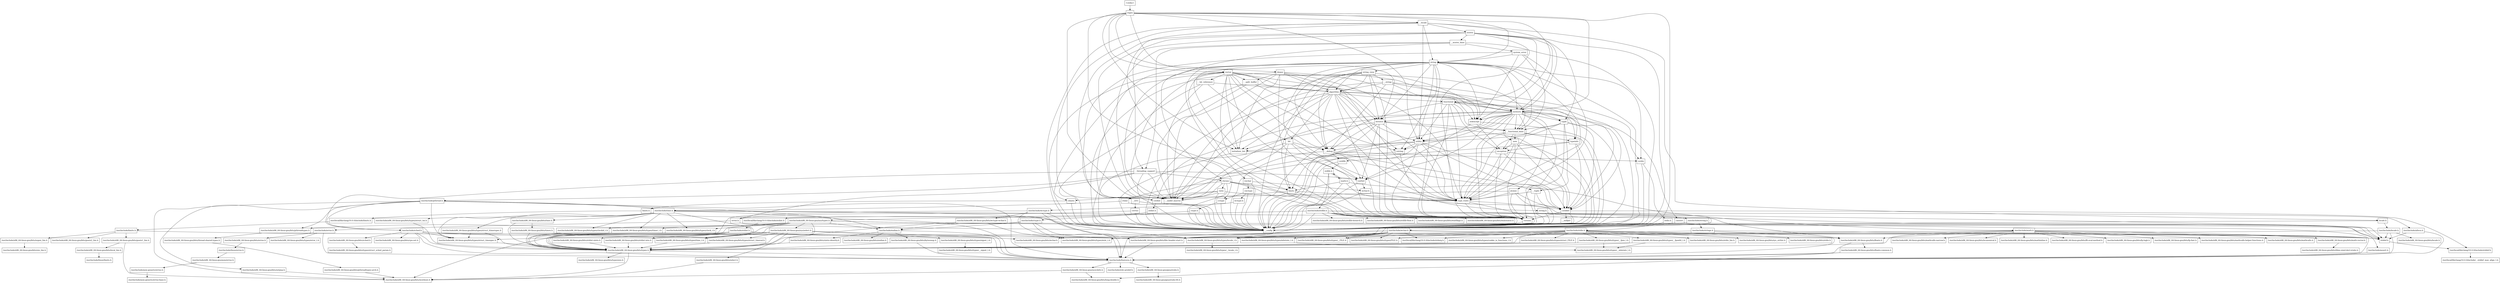 digraph "dependencies" {
  header_0 [ shape="box", label="\<stdin\>" ];
  header_1 [ shape="box", label="regex" ];
  header_10 [ shape="box", label="/usr/include/pthread.h" ];
  header_100 [ shape="box", label="/usr/include/x86_64-linux-gnu/bits/types/__fpos64_t.h" ];
  header_101 [ shape="box", label="/usr/include/x86_64-linux-gnu/bits/types/struct_FILE.h" ];
  header_102 [ shape="box", label="/usr/include/x86_64-linux-gnu/bits/types/cookie_io_functions_t.h" ];
  header_103 [ shape="box", label="/usr/include/x86_64-linux-gnu/bits/stdio_lim.h" ];
  header_104 [ shape="box", label="/usr/include/x86_64-linux-gnu/bits/sys_errlist.h" ];
  header_105 [ shape="box", label="/usr/include/x86_64-linux-gnu/bits/stdio.h" ];
  header_106 [ shape="box", label="memory" ];
  header_107 [ shape="box", label="typeinfo" ];
  header_108 [ shape="box", label="new" ];
  header_109 [ shape="box", label="iterator" ];
  header_11 [ shape="box", label="stdexcept" ];
  header_110 [ shape="box", label="__functional_base" ];
  header_111 [ shape="box", label="tuple" ];
  header_112 [ shape="box", label="cassert" ];
  header_113 [ shape="box", label="/usr/include/assert.h" ];
  header_114 [ shape="box", label="atomic" ];
  header_115 [ shape="box", label="functional" ];
  header_116 [ shape="box", label="bit" ];
  header_117 [ shape="box", label="cwchar" ];
  header_118 [ shape="box", label="cwctype" ];
  header_119 [ shape="box", label="cctype" ];
  header_12 [ shape="box", label="exception" ];
  header_120 [ shape="box", label="ctype.h" ];
  header_121 [ shape="box", label="/usr/include/ctype.h" ];
  header_122 [ shape="box", label="wctype.h" ];
  header_123 [ shape="box", label="/usr/include/wctype.h" ];
  header_124 [ shape="box", label="/usr/include/x86_64-linux-gnu/bits/wctype-wchar.h" ];
  header_125 [ shape="box", label="mutex" ];
  header_126 [ shape="box", label="__mutex_base" ];
  header_127 [ shape="box", label="chrono" ];
  header_128 [ shape="box", label="ctime" ];
  header_129 [ shape="box", label="/usr/include/time.h" ];
  header_13 [ shape="box", label="cstddef" ];
  header_130 [ shape="box", label="/usr/include/x86_64-linux-gnu/bits/time.h" ];
  header_131 [ shape="box", label="/usr/include/x86_64-linux-gnu/bits/timex.h" ];
  header_132 [ shape="box", label="/usr/include/x86_64-linux-gnu/bits/types/struct_tm.h" ];
  header_133 [ shape="box", label="/usr/include/x86_64-linux-gnu/bits/types/struct_itimerspec.h" ];
  header_134 [ shape="box", label="ratio" ];
  header_135 [ shape="box", label="climits" ];
  header_136 [ shape="box", label="limits.h" ];
  header_137 [ shape="box", label="/usr/local/lib/clang/10.0.0/include/limits.h" ];
  header_138 [ shape="box", label="/usr/include/limits.h" ];
  header_139 [ shape="box", label="/usr/include/x86_64-linux-gnu/bits/posix1_lim.h" ];
  header_14 [ shape="box", label="version" ];
  header_140 [ shape="box", label="/usr/include/x86_64-linux-gnu/bits/local_lim.h" ];
  header_141 [ shape="box", label="/usr/include/linux/limits.h" ];
  header_142 [ shape="box", label="/usr/include/x86_64-linux-gnu/bits/posix2_lim.h" ];
  header_143 [ shape="box", label="/usr/include/x86_64-linux-gnu/bits/xopen_lim.h" ];
  header_144 [ shape="box", label="/usr/include/x86_64-linux-gnu/bits/uio_lim.h" ];
  header_145 [ shape="box", label="system_error" ];
  header_146 [ shape="box", label="__errc" ];
  header_147 [ shape="box", label="cerrno" ];
  header_148 [ shape="box", label="errno.h" ];
  header_149 [ shape="box", label="/usr/include/errno.h" ];
  header_15 [ shape="box", label="/usr/local/lib/clang/10.0.0/include/stddef.h" ];
  header_150 [ shape="box", label="/usr/include/x86_64-linux-gnu/bits/errno.h" ];
  header_151 [ shape="box", label="/usr/include/linux/errno.h" ];
  header_152 [ shape="box", label="/usr/include/x86_64-linux-gnu/asm/errno.h" ];
  header_153 [ shape="box", label="/usr/include/asm-generic/errno.h" ];
  header_154 [ shape="box", label="/usr/include/asm-generic/errno-base.h" ];
  header_155 [ shape="box", label="/usr/include/x86_64-linux-gnu/bits/types/error_t.h" ];
  header_156 [ shape="box", label="__threading_support" ];
  header_157 [ shape="box", label="/usr/include/sched.h" ];
  header_158 [ shape="box", label="/usr/include/x86_64-linux-gnu/bits/sched.h" ];
  header_159 [ shape="box", label="/usr/include/x86_64-linux-gnu/bits/types/struct_sched_param.h" ];
  header_16 [ shape="box", label="/usr/local/lib/clang/10.0.0/include/__stddef_max_align_t.h" ];
  header_160 [ shape="box", label="/usr/include/x86_64-linux-gnu/bits/cpu-set.h" ];
  header_161 [ shape="box", label="/usr/include/x86_64-linux-gnu/bits/setjmp.h" ];
  header_162 [ shape="box", label="locale.h" ];
  header_163 [ shape="box", label="/usr/include/locale.h" ];
  header_164 [ shape="box", label="/usr/include/x86_64-linux-gnu/bits/locale.h" ];
  header_165 [ shape="box", label="vector" ];
  header_166 [ shape="box", label="__bit_reference" ];
  header_167 [ shape="box", label="__split_buffer" ];
  header_168 [ shape="box", label="deque" ];
  header_17 [ shape="box", label="__nullptr" ];
  header_18 [ shape="box", label="cstdlib" ];
  header_19 [ shape="box", label="stdlib.h" ];
  header_2 [ shape="box", label="__config" ];
  header_20 [ shape="box", label="/usr/include/stdlib.h" ];
  header_21 [ shape="box", label="/usr/include/x86_64-linux-gnu/bits/libc-header-start.h" ];
  header_22 [ shape="box", label="stddef.h" ];
  header_23 [ shape="box", label="/usr/include/x86_64-linux-gnu/bits/waitflags.h" ];
  header_24 [ shape="box", label="/usr/include/x86_64-linux-gnu/bits/waitstatus.h" ];
  header_25 [ shape="box", label="/usr/include/x86_64-linux-gnu/bits/floatn.h" ];
  header_26 [ shape="box", label="/usr/include/x86_64-linux-gnu/bits/floatn-common.h" ];
  header_27 [ shape="box", label="/usr/include/x86_64-linux-gnu/bits/types/locale_t.h" ];
  header_28 [ shape="box", label="/usr/include/x86_64-linux-gnu/bits/types/__locale_t.h" ];
  header_29 [ shape="box", label="/usr/include/x86_64-linux-gnu/sys/types.h" ];
  header_3 [ shape="box", label="/usr/include/features.h" ];
  header_30 [ shape="box", label="/usr/include/x86_64-linux-gnu/bits/types.h" ];
  header_31 [ shape="box", label="/usr/include/x86_64-linux-gnu/bits/typesizes.h" ];
  header_32 [ shape="box", label="/usr/include/x86_64-linux-gnu/bits/types/clock_t.h" ];
  header_33 [ shape="box", label="/usr/include/x86_64-linux-gnu/bits/types/clockid_t.h" ];
  header_34 [ shape="box", label="/usr/include/x86_64-linux-gnu/bits/types/time_t.h" ];
  header_35 [ shape="box", label="/usr/include/x86_64-linux-gnu/bits/types/timer_t.h" ];
  header_36 [ shape="box", label="/usr/include/x86_64-linux-gnu/bits/stdint-intn.h" ];
  header_37 [ shape="box", label="/usr/include/endian.h" ];
  header_38 [ shape="box", label="/usr/include/x86_64-linux-gnu/bits/endian.h" ];
  header_39 [ shape="box", label="/usr/include/x86_64-linux-gnu/bits/byteswap.h" ];
  header_4 [ shape="box", label="/usr/include/stdc-predef.h" ];
  header_40 [ shape="box", label="/usr/include/x86_64-linux-gnu/bits/uintn-identity.h" ];
  header_41 [ shape="box", label="/usr/include/x86_64-linux-gnu/sys/select.h" ];
  header_42 [ shape="box", label="/usr/include/x86_64-linux-gnu/bits/select.h" ];
  header_43 [ shape="box", label="/usr/include/x86_64-linux-gnu/bits/types/sigset_t.h" ];
  header_44 [ shape="box", label="/usr/include/x86_64-linux-gnu/bits/types/__sigset_t.h" ];
  header_45 [ shape="box", label="/usr/include/x86_64-linux-gnu/bits/types/struct_timeval.h" ];
  header_46 [ shape="box", label="/usr/include/x86_64-linux-gnu/bits/types/struct_timespec.h" ];
  header_47 [ shape="box", label="/usr/include/x86_64-linux-gnu/bits/pthreadtypes.h" ];
  header_48 [ shape="box", label="/usr/include/x86_64-linux-gnu/bits/thread-shared-types.h" ];
  header_49 [ shape="box", label="/usr/include/x86_64-linux-gnu/bits/pthreadtypes-arch.h" ];
  header_5 [ shape="box", label="/usr/include/x86_64-linux-gnu/sys/cdefs.h" ];
  header_50 [ shape="box", label="/usr/include/alloca.h" ];
  header_51 [ shape="box", label="/usr/include/x86_64-linux-gnu/bits/stdlib-bsearch.h" ];
  header_52 [ shape="box", label="/usr/include/x86_64-linux-gnu/bits/stdlib-float.h" ];
  header_53 [ shape="box", label="math.h" ];
  header_54 [ shape="box", label="/usr/include/math.h" ];
  header_55 [ shape="box", label="/usr/include/x86_64-linux-gnu/bits/math-vector.h" ];
  header_56 [ shape="box", label="/usr/include/x86_64-linux-gnu/bits/libm-simd-decl-stubs.h" ];
  header_57 [ shape="box", label="/usr/include/x86_64-linux-gnu/bits/flt-eval-method.h" ];
  header_58 [ shape="box", label="/usr/include/x86_64-linux-gnu/bits/fp-logb.h" ];
  header_59 [ shape="box", label="/usr/include/x86_64-linux-gnu/bits/fp-fast.h" ];
  header_6 [ shape="box", label="/usr/include/x86_64-linux-gnu/bits/wordsize.h" ];
  header_60 [ shape="box", label="/usr/include/x86_64-linux-gnu/bits/mathcalls-helper-functions.h" ];
  header_61 [ shape="box", label="/usr/include/x86_64-linux-gnu/bits/mathcalls.h" ];
  header_62 [ shape="box", label="/usr/include/x86_64-linux-gnu/bits/mathcalls-narrow.h" ];
  header_63 [ shape="box", label="/usr/include/x86_64-linux-gnu/bits/iscanonical.h" ];
  header_64 [ shape="box", label="/usr/include/x86_64-linux-gnu/bits/mathinline.h" ];
  header_65 [ shape="box", label="type_traits" ];
  header_66 [ shape="box", label="limits" ];
  header_67 [ shape="box", label="__undef_macros" ];
  header_68 [ shape="box", label="iosfwd" ];
  header_69 [ shape="box", label="wchar.h" ];
  header_7 [ shape="box", label="/usr/include/x86_64-linux-gnu/bits/long-double.h" ];
  header_70 [ shape="box", label="/usr/include/wchar.h" ];
  header_71 [ shape="box", label="/usr/local/lib/clang/10.0.0/include/stdarg.h" ];
  header_72 [ shape="box", label="/usr/include/x86_64-linux-gnu/bits/wchar.h" ];
  header_73 [ shape="box", label="/usr/include/x86_64-linux-gnu/bits/types/wint_t.h" ];
  header_74 [ shape="box", label="/usr/include/x86_64-linux-gnu/bits/types/mbstate_t.h" ];
  header_75 [ shape="box", label="/usr/include/x86_64-linux-gnu/bits/types/__mbstate_t.h" ];
  header_76 [ shape="box", label="/usr/include/x86_64-linux-gnu/bits/types/__FILE.h" ];
  header_77 [ shape="box", label="/usr/include/x86_64-linux-gnu/bits/types/FILE.h" ];
  header_78 [ shape="box", label="__locale" ];
  header_79 [ shape="box", label="string" ];
  header_8 [ shape="box", label="/usr/include/x86_64-linux-gnu/gnu/stubs.h" ];
  header_80 [ shape="box", label="string_view" ];
  header_81 [ shape="box", label="__string" ];
  header_82 [ shape="box", label="algorithm" ];
  header_83 [ shape="box", label="initializer_list" ];
  header_84 [ shape="box", label="cstring" ];
  header_85 [ shape="box", label="string.h" ];
  header_86 [ shape="box", label="/usr/include/string.h" ];
  header_87 [ shape="box", label="/usr/include/strings.h" ];
  header_88 [ shape="box", label="utility" ];
  header_89 [ shape="box", label="__tuple" ];
  header_9 [ shape="box", label="/usr/include/x86_64-linux-gnu/gnu/stubs-64.h" ];
  header_90 [ shape="box", label="cstdint" ];
  header_91 [ shape="box", label="stdint.h" ];
  header_92 [ shape="box", label="/usr/local/lib/clang/10.0.0/include/stdint.h" ];
  header_93 [ shape="box", label="/usr/include/stdint.h" ];
  header_94 [ shape="box", label="/usr/include/x86_64-linux-gnu/bits/stdint-uintn.h" ];
  header_95 [ shape="box", label="__debug" ];
  header_96 [ shape="box", label="cstdio" ];
  header_97 [ shape="box", label="stdio.h" ];
  header_98 [ shape="box", label="/usr/include/stdio.h" ];
  header_99 [ shape="box", label="/usr/include/x86_64-linux-gnu/bits/types/__fpos_t.h" ];
  header_118 -> header_2;
  header_118 -> header_122;
  header_118 -> header_119;
  header_119 -> header_2;
  header_119 -> header_120;
  header_65 -> header_14;
  header_65 -> header_2;
  header_65 -> header_13;
  header_66 -> header_14;
  header_66 -> header_65;
  header_66 -> header_2;
  header_66 -> header_67;
  header_69 -> header_70;
  header_69 -> header_2;
  header_68 -> header_69;
  header_68 -> header_2;
  header_161 -> header_6;
  header_167 -> header_65;
  header_167 -> header_2;
  header_167 -> header_67;
  header_167 -> header_82;
  header_114 -> header_14;
  header_114 -> header_90;
  header_114 -> header_2;
  header_114 -> header_65;
  header_114 -> header_13;
  header_165 -> header_14;
  header_165 -> header_95;
  header_165 -> header_11;
  header_165 -> header_110;
  header_165 -> header_82;
  header_165 -> header_2;
  header_165 -> header_135;
  header_165 -> header_67;
  header_165 -> header_66;
  header_165 -> header_83;
  header_165 -> header_68;
  header_165 -> header_106;
  header_165 -> header_167;
  header_165 -> header_166;
  header_165 -> header_65;
  header_165 -> header_84;
  header_115 -> header_14;
  header_115 -> header_12;
  header_115 -> header_88;
  header_115 -> header_65;
  header_115 -> header_2;
  header_115 -> header_107;
  header_115 -> header_106;
  header_115 -> header_110;
  header_115 -> header_111;
  header_163 -> header_27;
  header_163 -> header_164;
  header_163 -> header_3;
  header_163 -> header_22;
  header_70 -> header_25;
  header_70 -> header_27;
  header_70 -> header_21;
  header_70 -> header_22;
  header_70 -> header_72;
  header_70 -> header_73;
  header_70 -> header_71;
  header_70 -> header_76;
  header_70 -> header_77;
  header_70 -> header_74;
  header_74 -> header_75;
  header_116 -> header_14;
  header_116 -> header_2;
  header_116 -> header_65;
  header_116 -> header_67;
  header_116 -> header_66;
  header_116 -> header_95;
  header_117 -> header_69;
  header_117 -> header_2;
  header_117 -> header_118;
  header_78 -> header_106;
  header_78 -> header_125;
  header_78 -> header_88;
  header_78 -> header_2;
  header_78 -> header_119;
  header_78 -> header_162;
  header_78 -> header_79;
  header_78 -> header_90;
  header_79 -> header_14;
  header_79 -> header_109;
  header_79 -> header_106;
  header_79 -> header_11;
  header_79 -> header_67;
  header_79 -> header_82;
  header_79 -> header_88;
  header_79 -> header_2;
  header_79 -> header_110;
  header_79 -> header_95;
  header_79 -> header_117;
  header_79 -> header_83;
  header_79 -> header_68;
  header_79 -> header_96;
  header_79 -> header_80;
  header_79 -> header_90;
  header_79 -> header_65;
  header_79 -> header_84;
  header_112 -> header_2;
  header_112 -> header_113;
  header_113 -> header_3;
  header_110 -> header_12;
  header_110 -> header_88;
  header_110 -> header_65;
  header_110 -> header_108;
  header_110 -> header_2;
  header_110 -> header_107;
  header_111 -> header_14;
  header_111 -> header_13;
  header_111 -> header_89;
  header_111 -> header_88;
  header_111 -> header_65;
  header_111 -> header_2;
  header_111 -> header_110;
  header_168 -> header_14;
  header_168 -> header_11;
  header_168 -> header_109;
  header_168 -> header_67;
  header_168 -> header_82;
  header_168 -> header_83;
  header_168 -> header_2;
  header_168 -> header_167;
  header_168 -> header_65;
  header_47 -> header_48;
  header_46 -> header_30;
  header_45 -> header_30;
  header_43 -> header_44;
  header_42 -> header_6;
  header_41 -> header_34;
  header_41 -> header_30;
  header_41 -> header_46;
  header_41 -> header_45;
  header_41 -> header_43;
  header_41 -> header_3;
  header_41 -> header_42;
  header_40 -> header_30;
  header_107 -> header_90;
  header_107 -> header_2;
  header_107 -> header_12;
  header_107 -> header_13;
  header_106 -> header_14;
  header_106 -> header_109;
  header_106 -> header_11;
  header_106 -> header_13;
  header_106 -> header_112;
  header_106 -> header_68;
  header_106 -> header_88;
  header_106 -> header_65;
  header_106 -> header_108;
  header_106 -> header_67;
  header_106 -> header_66;
  header_106 -> header_2;
  header_106 -> header_107;
  header_106 -> header_84;
  header_106 -> header_90;
  header_106 -> header_114;
  header_106 -> header_110;
  header_106 -> header_111;
  header_101 -> header_30;
  header_100 -> header_30;
  header_100 -> header_75;
  header_49 -> header_6;
  header_48 -> header_49;
  header_166 -> header_116;
  header_166 -> header_82;
  header_166 -> header_2;
  header_166 -> header_67;
  header_5 -> header_6;
  header_5 -> header_7;
  header_2 -> header_3;
  header_3 -> header_4;
  header_3 -> header_5;
  header_3 -> header_8;
  header_0 -> header_1;
  header_1 -> header_168;
  header_1 -> header_14;
  header_1 -> header_106;
  header_1 -> header_11;
  header_1 -> header_88;
  header_1 -> header_109;
  header_1 -> header_67;
  header_1 -> header_83;
  header_1 -> header_2;
  header_1 -> header_78;
  header_1 -> header_79;
  header_1 -> header_165;
  header_8 -> header_9;
  header_50 -> header_3;
  header_50 -> header_22;
  header_53 -> header_54;
  header_53 -> header_2;
  header_53 -> header_19;
  header_53 -> header_65;
  header_53 -> header_66;
  header_54 -> header_58;
  header_54 -> header_59;
  header_54 -> header_25;
  header_54 -> header_21;
  header_54 -> header_55;
  header_54 -> header_30;
  header_54 -> header_57;
  header_54 -> header_61;
  header_54 -> header_60;
  header_54 -> header_63;
  header_54 -> header_62;
  header_54 -> header_64;
  header_55 -> header_56;
  header_130 -> header_131;
  header_130 -> header_30;
  header_131 -> header_45;
  header_131 -> header_30;
  header_132 -> header_30;
  header_133 -> header_46;
  header_133 -> header_30;
  header_134 -> header_90;
  header_134 -> header_67;
  header_134 -> header_2;
  header_134 -> header_135;
  header_134 -> header_65;
  header_135 -> header_2;
  header_135 -> header_136;
  header_136 -> header_2;
  header_136 -> header_137;
  header_137 -> header_138;
  header_138 -> header_139;
  header_138 -> header_143;
  header_138 -> header_142;
  header_138 -> header_21;
  header_139 -> header_6;
  header_139 -> header_140;
  header_29 -> header_36;
  header_29 -> header_37;
  header_29 -> header_34;
  header_29 -> header_35;
  header_29 -> header_32;
  header_29 -> header_33;
  header_29 -> header_30;
  header_29 -> header_22;
  header_29 -> header_47;
  header_29 -> header_3;
  header_29 -> header_41;
  header_25 -> header_26;
  header_25 -> header_3;
  header_27 -> header_28;
  header_26 -> header_7;
  header_26 -> header_3;
  header_21 -> header_3;
  header_20 -> header_29;
  header_20 -> header_25;
  header_20 -> header_24;
  header_20 -> header_27;
  header_20 -> header_21;
  header_20 -> header_23;
  header_20 -> header_22;
  header_20 -> header_50;
  header_20 -> header_51;
  header_20 -> header_52;
  header_22 -> header_15;
  header_127 -> header_14;
  header_127 -> header_134;
  header_127 -> header_65;
  header_127 -> header_67;
  header_127 -> header_66;
  header_127 -> header_2;
  header_127 -> header_128;
  header_126 -> header_127;
  header_126 -> header_145;
  header_126 -> header_156;
  header_126 -> header_2;
  header_126 -> header_67;
  header_125 -> header_14;
  header_125 -> header_106;
  header_125 -> header_156;
  header_125 -> header_126;
  header_125 -> header_2;
  header_125 -> header_67;
  header_125 -> header_115;
  header_125 -> header_90;
  header_125 -> header_111;
  header_124 -> header_73;
  header_124 -> header_30;
  header_124 -> header_37;
  header_123 -> header_73;
  header_123 -> header_27;
  header_123 -> header_124;
  header_123 -> header_3;
  header_123 -> header_30;
  header_122 -> header_123;
  header_122 -> header_2;
  header_121 -> header_37;
  header_121 -> header_27;
  header_121 -> header_3;
  header_121 -> header_30;
  header_120 -> header_2;
  header_120 -> header_121;
  header_129 -> header_34;
  header_129 -> header_35;
  header_129 -> header_32;
  header_129 -> header_33;
  header_129 -> header_22;
  header_129 -> header_130;
  header_129 -> header_46;
  header_129 -> header_132;
  header_129 -> header_133;
  header_129 -> header_3;
  header_129 -> header_27;
  header_128 -> header_2;
  header_128 -> header_129;
  header_39 -> header_3;
  header_39 -> header_30;
  header_36 -> header_30;
  header_37 -> header_40;
  header_37 -> header_3;
  header_37 -> header_38;
  header_37 -> header_39;
  header_34 -> header_30;
  header_35 -> header_30;
  header_32 -> header_30;
  header_33 -> header_30;
  header_30 -> header_6;
  header_30 -> header_3;
  header_30 -> header_31;
  header_152 -> header_153;
  header_153 -> header_154;
  header_150 -> header_151;
  header_151 -> header_152;
  header_156 -> header_10;
  header_156 -> header_157;
  header_156 -> header_148;
  header_156 -> header_127;
  header_156 -> header_2;
  header_156 -> header_67;
  header_156 -> header_68;
  header_157 -> header_158;
  header_157 -> header_30;
  header_157 -> header_22;
  header_157 -> header_46;
  header_157 -> header_3;
  header_157 -> header_160;
  header_157 -> header_34;
  header_158 -> header_159;
  header_109 -> header_14;
  header_109 -> header_2;
  header_109 -> header_13;
  header_109 -> header_65;
  header_109 -> header_95;
  header_109 -> header_83;
  header_109 -> header_68;
  header_109 -> header_110;
  header_108 -> header_14;
  header_108 -> header_65;
  header_108 -> header_2;
  header_108 -> header_12;
  header_108 -> header_13;
  header_89 -> header_65;
  header_89 -> header_2;
  header_89 -> header_13;
  header_88 -> header_14;
  header_88 -> header_13;
  header_88 -> header_89;
  header_88 -> header_65;
  header_88 -> header_95;
  header_88 -> header_83;
  header_88 -> header_2;
  header_88 -> header_90;
  header_88 -> header_84;
  header_83 -> header_2;
  header_83 -> header_13;
  header_82 -> header_14;
  header_82 -> header_109;
  header_82 -> header_115;
  header_82 -> header_13;
  header_82 -> header_116;
  header_82 -> header_88;
  header_82 -> header_65;
  header_82 -> header_67;
  header_82 -> header_95;
  header_82 -> header_83;
  header_82 -> header_2;
  header_82 -> header_106;
  header_82 -> header_84;
  header_81 -> header_2;
  header_81 -> header_67;
  header_81 -> header_95;
  header_81 -> header_82;
  header_81 -> header_96;
  header_81 -> header_106;
  header_80 -> header_14;
  header_80 -> header_95;
  header_80 -> header_2;
  header_80 -> header_11;
  header_80 -> header_109;
  header_80 -> header_67;
  header_80 -> header_66;
  header_80 -> header_82;
  header_80 -> header_81;
  header_87 -> header_27;
  header_87 -> header_3;
  header_87 -> header_22;
  header_86 -> header_87;
  header_86 -> header_27;
  header_86 -> header_21;
  header_86 -> header_22;
  header_85 -> header_2;
  header_85 -> header_86;
  header_84 -> header_2;
  header_84 -> header_85;
  header_140 -> header_141;
  header_143 -> header_144;
  header_145 -> header_79;
  header_145 -> header_65;
  header_145 -> header_11;
  header_145 -> header_110;
  header_145 -> header_146;
  header_147 -> header_148;
  header_147 -> header_2;
  header_146 -> header_2;
  header_146 -> header_147;
  header_149 -> header_150;
  header_149 -> header_3;
  header_149 -> header_155;
  header_148 -> header_149;
  header_148 -> header_2;
  header_102 -> header_30;
  header_14 -> header_2;
  header_15 -> header_16;
  header_17 -> header_2;
  header_10 -> header_6;
  header_10 -> header_157;
  header_10 -> header_37;
  header_10 -> header_47;
  header_10 -> header_46;
  header_10 -> header_3;
  header_10 -> header_161;
  header_10 -> header_129;
  header_11 -> header_68;
  header_11 -> header_2;
  header_11 -> header_12;
  header_12 -> header_14;
  header_12 -> header_18;
  header_12 -> header_2;
  header_12 -> header_65;
  header_12 -> header_13;
  header_13 -> header_14;
  header_13 -> header_15;
  header_13 -> header_17;
  header_13 -> header_2;
  header_18 -> header_2;
  header_18 -> header_19;
  header_19 -> header_53;
  header_19 -> header_2;
  header_19 -> header_20;
  header_98 -> header_21;
  header_98 -> header_30;
  header_98 -> header_22;
  header_98 -> header_71;
  header_98 -> header_76;
  header_98 -> header_99;
  header_98 -> header_105;
  header_98 -> header_104;
  header_98 -> header_102;
  header_98 -> header_101;
  header_98 -> header_100;
  header_98 -> header_103;
  header_98 -> header_77;
  header_99 -> header_30;
  header_99 -> header_75;
  header_94 -> header_30;
  header_95 -> header_68;
  header_95 -> header_96;
  header_95 -> header_18;
  header_95 -> header_2;
  header_95 -> header_13;
  header_96 -> header_97;
  header_96 -> header_2;
  header_97 -> header_98;
  header_97 -> header_2;
  header_90 -> header_2;
  header_90 -> header_91;
  header_91 -> header_2;
  header_91 -> header_92;
  header_92 -> header_93;
  header_93 -> header_6;
  header_93 -> header_36;
  header_93 -> header_21;
  header_93 -> header_30;
  header_93 -> header_72;
  header_93 -> header_94;
  header_162 -> header_163;
  header_162 -> header_2;
}